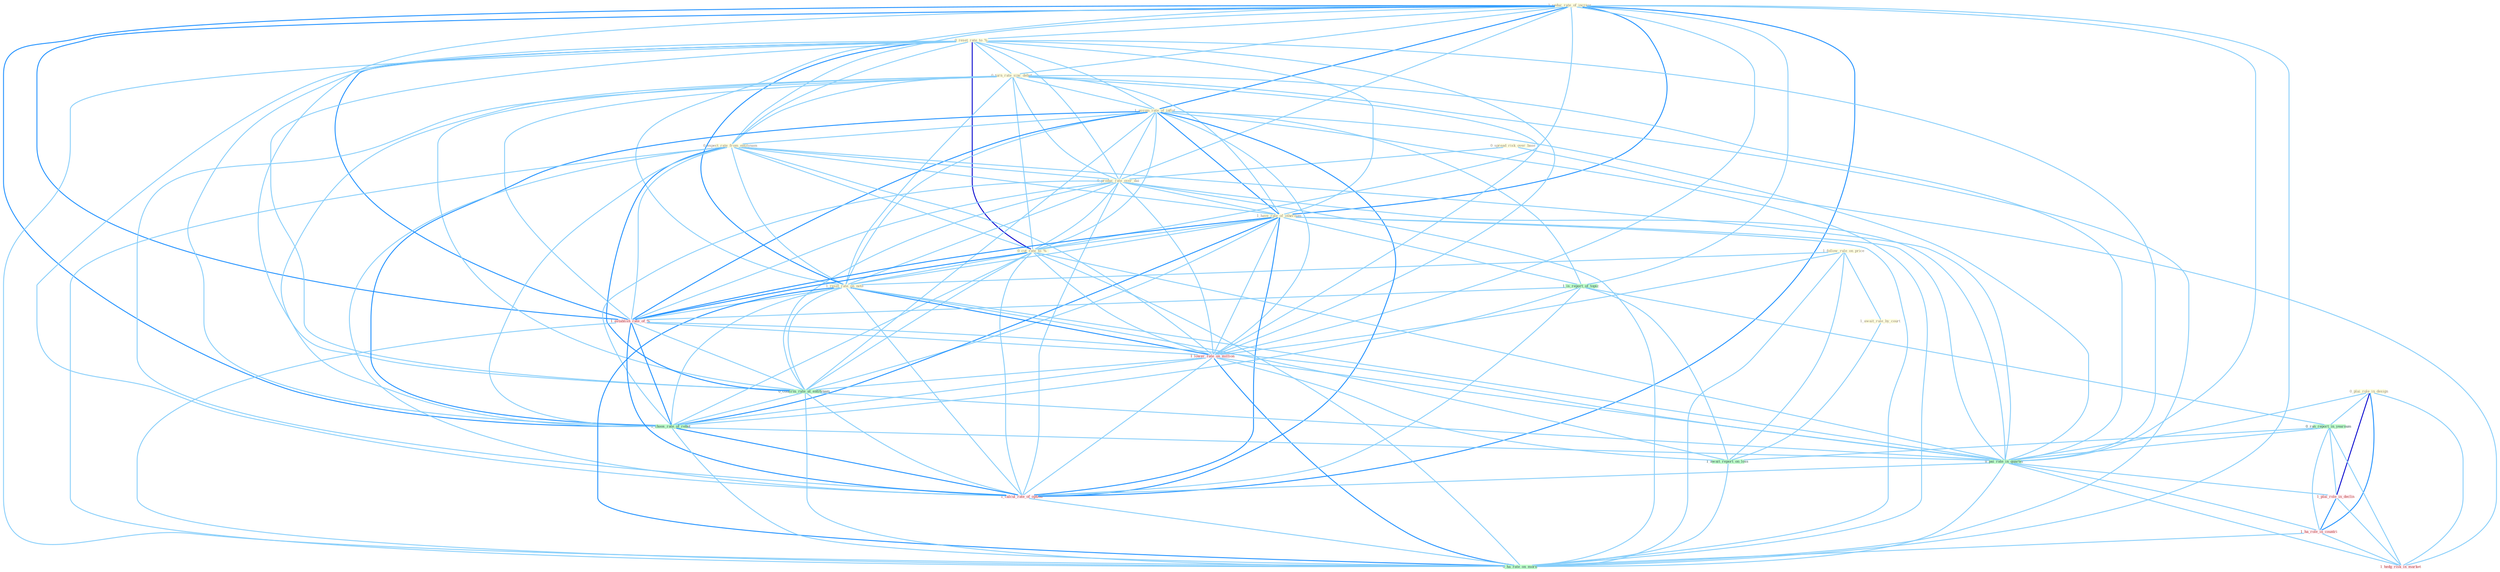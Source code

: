 Graph G{ 
    node
    [shape=polygon,style=filled,width=.5,height=.06,color="#BDFCC9",fixedsize=true,fontsize=4,
    fontcolor="#2f4f4f"];
    {node
    [color="#ffffe0", fontcolor="#8b7d6b"] "1_reduc_rate_of_increas " "0_reset_rate_to_% " "0_spread_risk_over_base " "1_follow_rule_on_price " "0_plai_role_in_design " "0_turn_rate_sinc_debut " "1_assum_rate_of_inflat " "0_expect_rate_from_entitynam " "1_await_rule_by_court " "0_produc_rate_over_dai " "1_have_rate_of_othernum " "0_cut_rate_to_% " "1_reset_rate_on_note "}
{node [color="#fff0f5", fontcolor="#b22222"] "1_establish_rate_of_% " "1_lower_rate_on_million " "1_calcul_rate_of_option " "1_plai_role_in_declin " "1_ha_role_in_countri " "1_hedg_risk_in_market "}
edge [color="#B0E2FF"];

	"1_reduc_rate_of_increas " -- "0_reset_rate_to_% " [w="1", color="#87cefa" ];
	"1_reduc_rate_of_increas " -- "0_turn_rate_sinc_debut " [w="1", color="#87cefa" ];
	"1_reduc_rate_of_increas " -- "1_assum_rate_of_inflat " [w="2", color="#1e90ff" , len=0.8];
	"1_reduc_rate_of_increas " -- "0_expect_rate_from_entitynam " [w="1", color="#87cefa" ];
	"1_reduc_rate_of_increas " -- "0_produc_rate_over_dai " [w="1", color="#87cefa" ];
	"1_reduc_rate_of_increas " -- "1_have_rate_of_othernum " [w="2", color="#1e90ff" , len=0.8];
	"1_reduc_rate_of_increas " -- "0_cut_rate_to_% " [w="1", color="#87cefa" ];
	"1_reduc_rate_of_increas " -- "1_reset_rate_on_note " [w="1", color="#87cefa" ];
	"1_reduc_rate_of_increas " -- "1_is_report_of_topic " [w="1", color="#87cefa" ];
	"1_reduc_rate_of_increas " -- "1_establish_rate_of_% " [w="2", color="#1e90ff" , len=0.8];
	"1_reduc_rate_of_increas " -- "1_lower_rate_on_million " [w="1", color="#87cefa" ];
	"1_reduc_rate_of_increas " -- "0_confirm_rate_at_entitynam " [w="1", color="#87cefa" ];
	"1_reduc_rate_of_increas " -- "0_choos_rate_of_rebat " [w="2", color="#1e90ff" , len=0.8];
	"1_reduc_rate_of_increas " -- "0_pai_rate_in_quarter " [w="1", color="#87cefa" ];
	"1_reduc_rate_of_increas " -- "1_calcul_rate_of_option " [w="2", color="#1e90ff" , len=0.8];
	"1_reduc_rate_of_increas " -- "0_ha_rate_on_morn " [w="1", color="#87cefa" ];
	"0_reset_rate_to_% " -- "0_turn_rate_sinc_debut " [w="1", color="#87cefa" ];
	"0_reset_rate_to_% " -- "1_assum_rate_of_inflat " [w="1", color="#87cefa" ];
	"0_reset_rate_to_% " -- "0_expect_rate_from_entitynam " [w="1", color="#87cefa" ];
	"0_reset_rate_to_% " -- "0_produc_rate_over_dai " [w="1", color="#87cefa" ];
	"0_reset_rate_to_% " -- "1_have_rate_of_othernum " [w="1", color="#87cefa" ];
	"0_reset_rate_to_% " -- "0_cut_rate_to_% " [w="3", color="#0000cd" , len=0.6];
	"0_reset_rate_to_% " -- "1_reset_rate_on_note " [w="2", color="#1e90ff" , len=0.8];
	"0_reset_rate_to_% " -- "1_establish_rate_of_% " [w="2", color="#1e90ff" , len=0.8];
	"0_reset_rate_to_% " -- "1_lower_rate_on_million " [w="1", color="#87cefa" ];
	"0_reset_rate_to_% " -- "0_confirm_rate_at_entitynam " [w="1", color="#87cefa" ];
	"0_reset_rate_to_% " -- "0_choos_rate_of_rebat " [w="1", color="#87cefa" ];
	"0_reset_rate_to_% " -- "0_pai_rate_in_quarter " [w="1", color="#87cefa" ];
	"0_reset_rate_to_% " -- "1_calcul_rate_of_option " [w="1", color="#87cefa" ];
	"0_reset_rate_to_% " -- "0_ha_rate_on_morn " [w="1", color="#87cefa" ];
	"0_spread_risk_over_base " -- "0_produc_rate_over_dai " [w="1", color="#87cefa" ];
	"0_spread_risk_over_base " -- "1_hedg_risk_in_market " [w="1", color="#87cefa" ];
	"1_follow_rule_on_price " -- "1_await_rule_by_court " [w="1", color="#87cefa" ];
	"1_follow_rule_on_price " -- "1_reset_rate_on_note " [w="1", color="#87cefa" ];
	"1_follow_rule_on_price " -- "1_lower_rate_on_million " [w="1", color="#87cefa" ];
	"1_follow_rule_on_price " -- "1_await_report_on_loss " [w="1", color="#87cefa" ];
	"1_follow_rule_on_price " -- "0_ha_rate_on_morn " [w="1", color="#87cefa" ];
	"0_plai_role_in_design " -- "0_ran_report_in_yearnum " [w="1", color="#87cefa" ];
	"0_plai_role_in_design " -- "0_pai_rate_in_quarter " [w="1", color="#87cefa" ];
	"0_plai_role_in_design " -- "1_plai_role_in_declin " [w="3", color="#0000cd" , len=0.6];
	"0_plai_role_in_design " -- "1_ha_role_in_countri " [w="2", color="#1e90ff" , len=0.8];
	"0_plai_role_in_design " -- "1_hedg_risk_in_market " [w="1", color="#87cefa" ];
	"0_turn_rate_sinc_debut " -- "1_assum_rate_of_inflat " [w="1", color="#87cefa" ];
	"0_turn_rate_sinc_debut " -- "0_expect_rate_from_entitynam " [w="1", color="#87cefa" ];
	"0_turn_rate_sinc_debut " -- "0_produc_rate_over_dai " [w="1", color="#87cefa" ];
	"0_turn_rate_sinc_debut " -- "1_have_rate_of_othernum " [w="1", color="#87cefa" ];
	"0_turn_rate_sinc_debut " -- "0_cut_rate_to_% " [w="1", color="#87cefa" ];
	"0_turn_rate_sinc_debut " -- "1_reset_rate_on_note " [w="1", color="#87cefa" ];
	"0_turn_rate_sinc_debut " -- "1_establish_rate_of_% " [w="1", color="#87cefa" ];
	"0_turn_rate_sinc_debut " -- "1_lower_rate_on_million " [w="1", color="#87cefa" ];
	"0_turn_rate_sinc_debut " -- "0_confirm_rate_at_entitynam " [w="1", color="#87cefa" ];
	"0_turn_rate_sinc_debut " -- "0_choos_rate_of_rebat " [w="1", color="#87cefa" ];
	"0_turn_rate_sinc_debut " -- "0_pai_rate_in_quarter " [w="1", color="#87cefa" ];
	"0_turn_rate_sinc_debut " -- "1_calcul_rate_of_option " [w="1", color="#87cefa" ];
	"0_turn_rate_sinc_debut " -- "0_ha_rate_on_morn " [w="1", color="#87cefa" ];
	"1_assum_rate_of_inflat " -- "0_expect_rate_from_entitynam " [w="1", color="#87cefa" ];
	"1_assum_rate_of_inflat " -- "0_produc_rate_over_dai " [w="1", color="#87cefa" ];
	"1_assum_rate_of_inflat " -- "1_have_rate_of_othernum " [w="2", color="#1e90ff" , len=0.8];
	"1_assum_rate_of_inflat " -- "0_cut_rate_to_% " [w="1", color="#87cefa" ];
	"1_assum_rate_of_inflat " -- "1_reset_rate_on_note " [w="1", color="#87cefa" ];
	"1_assum_rate_of_inflat " -- "1_is_report_of_topic " [w="1", color="#87cefa" ];
	"1_assum_rate_of_inflat " -- "1_establish_rate_of_% " [w="2", color="#1e90ff" , len=0.8];
	"1_assum_rate_of_inflat " -- "1_lower_rate_on_million " [w="1", color="#87cefa" ];
	"1_assum_rate_of_inflat " -- "0_confirm_rate_at_entitynam " [w="1", color="#87cefa" ];
	"1_assum_rate_of_inflat " -- "0_choos_rate_of_rebat " [w="2", color="#1e90ff" , len=0.8];
	"1_assum_rate_of_inflat " -- "0_pai_rate_in_quarter " [w="1", color="#87cefa" ];
	"1_assum_rate_of_inflat " -- "1_calcul_rate_of_option " [w="2", color="#1e90ff" , len=0.8];
	"1_assum_rate_of_inflat " -- "0_ha_rate_on_morn " [w="1", color="#87cefa" ];
	"0_expect_rate_from_entitynam " -- "0_produc_rate_over_dai " [w="1", color="#87cefa" ];
	"0_expect_rate_from_entitynam " -- "1_have_rate_of_othernum " [w="1", color="#87cefa" ];
	"0_expect_rate_from_entitynam " -- "0_cut_rate_to_% " [w="1", color="#87cefa" ];
	"0_expect_rate_from_entitynam " -- "1_reset_rate_on_note " [w="1", color="#87cefa" ];
	"0_expect_rate_from_entitynam " -- "1_establish_rate_of_% " [w="1", color="#87cefa" ];
	"0_expect_rate_from_entitynam " -- "1_lower_rate_on_million " [w="1", color="#87cefa" ];
	"0_expect_rate_from_entitynam " -- "0_confirm_rate_at_entitynam " [w="2", color="#1e90ff" , len=0.8];
	"0_expect_rate_from_entitynam " -- "0_choos_rate_of_rebat " [w="1", color="#87cefa" ];
	"0_expect_rate_from_entitynam " -- "0_pai_rate_in_quarter " [w="1", color="#87cefa" ];
	"0_expect_rate_from_entitynam " -- "1_calcul_rate_of_option " [w="1", color="#87cefa" ];
	"0_expect_rate_from_entitynam " -- "0_ha_rate_on_morn " [w="1", color="#87cefa" ];
	"1_await_rule_by_court " -- "1_await_report_on_loss " [w="1", color="#87cefa" ];
	"0_produc_rate_over_dai " -- "1_have_rate_of_othernum " [w="1", color="#87cefa" ];
	"0_produc_rate_over_dai " -- "0_cut_rate_to_% " [w="1", color="#87cefa" ];
	"0_produc_rate_over_dai " -- "1_reset_rate_on_note " [w="1", color="#87cefa" ];
	"0_produc_rate_over_dai " -- "1_establish_rate_of_% " [w="1", color="#87cefa" ];
	"0_produc_rate_over_dai " -- "1_lower_rate_on_million " [w="1", color="#87cefa" ];
	"0_produc_rate_over_dai " -- "0_confirm_rate_at_entitynam " [w="1", color="#87cefa" ];
	"0_produc_rate_over_dai " -- "0_choos_rate_of_rebat " [w="1", color="#87cefa" ];
	"0_produc_rate_over_dai " -- "0_pai_rate_in_quarter " [w="1", color="#87cefa" ];
	"0_produc_rate_over_dai " -- "1_calcul_rate_of_option " [w="1", color="#87cefa" ];
	"0_produc_rate_over_dai " -- "0_ha_rate_on_morn " [w="1", color="#87cefa" ];
	"1_have_rate_of_othernum " -- "0_cut_rate_to_% " [w="1", color="#87cefa" ];
	"1_have_rate_of_othernum " -- "1_reset_rate_on_note " [w="1", color="#87cefa" ];
	"1_have_rate_of_othernum " -- "1_is_report_of_topic " [w="1", color="#87cefa" ];
	"1_have_rate_of_othernum " -- "1_establish_rate_of_% " [w="2", color="#1e90ff" , len=0.8];
	"1_have_rate_of_othernum " -- "1_lower_rate_on_million " [w="1", color="#87cefa" ];
	"1_have_rate_of_othernum " -- "0_confirm_rate_at_entitynam " [w="1", color="#87cefa" ];
	"1_have_rate_of_othernum " -- "0_choos_rate_of_rebat " [w="2", color="#1e90ff" , len=0.8];
	"1_have_rate_of_othernum " -- "0_pai_rate_in_quarter " [w="1", color="#87cefa" ];
	"1_have_rate_of_othernum " -- "1_calcul_rate_of_option " [w="2", color="#1e90ff" , len=0.8];
	"1_have_rate_of_othernum " -- "0_ha_rate_on_morn " [w="1", color="#87cefa" ];
	"0_cut_rate_to_% " -- "1_reset_rate_on_note " [w="1", color="#87cefa" ];
	"0_cut_rate_to_% " -- "1_establish_rate_of_% " [w="2", color="#1e90ff" , len=0.8];
	"0_cut_rate_to_% " -- "1_lower_rate_on_million " [w="1", color="#87cefa" ];
	"0_cut_rate_to_% " -- "0_confirm_rate_at_entitynam " [w="1", color="#87cefa" ];
	"0_cut_rate_to_% " -- "0_choos_rate_of_rebat " [w="1", color="#87cefa" ];
	"0_cut_rate_to_% " -- "0_pai_rate_in_quarter " [w="1", color="#87cefa" ];
	"0_cut_rate_to_% " -- "1_calcul_rate_of_option " [w="1", color="#87cefa" ];
	"0_cut_rate_to_% " -- "0_ha_rate_on_morn " [w="1", color="#87cefa" ];
	"1_reset_rate_on_note " -- "1_establish_rate_of_% " [w="1", color="#87cefa" ];
	"1_reset_rate_on_note " -- "1_lower_rate_on_million " [w="2", color="#1e90ff" , len=0.8];
	"1_reset_rate_on_note " -- "1_await_report_on_loss " [w="1", color="#87cefa" ];
	"1_reset_rate_on_note " -- "0_confirm_rate_at_entitynam " [w="1", color="#87cefa" ];
	"1_reset_rate_on_note " -- "0_choos_rate_of_rebat " [w="1", color="#87cefa" ];
	"1_reset_rate_on_note " -- "0_pai_rate_in_quarter " [w="1", color="#87cefa" ];
	"1_reset_rate_on_note " -- "1_calcul_rate_of_option " [w="1", color="#87cefa" ];
	"1_reset_rate_on_note " -- "0_ha_rate_on_morn " [w="2", color="#1e90ff" , len=0.8];
	"1_is_report_of_topic " -- "0_ran_report_in_yearnum " [w="1", color="#87cefa" ];
	"1_is_report_of_topic " -- "1_establish_rate_of_% " [w="1", color="#87cefa" ];
	"1_is_report_of_topic " -- "1_await_report_on_loss " [w="1", color="#87cefa" ];
	"1_is_report_of_topic " -- "0_choos_rate_of_rebat " [w="1", color="#87cefa" ];
	"1_is_report_of_topic " -- "1_calcul_rate_of_option " [w="1", color="#87cefa" ];
	"0_ran_report_in_yearnum " -- "1_await_report_on_loss " [w="1", color="#87cefa" ];
	"0_ran_report_in_yearnum " -- "0_pai_rate_in_quarter " [w="1", color="#87cefa" ];
	"0_ran_report_in_yearnum " -- "1_plai_role_in_declin " [w="1", color="#87cefa" ];
	"0_ran_report_in_yearnum " -- "1_ha_role_in_countri " [w="1", color="#87cefa" ];
	"0_ran_report_in_yearnum " -- "1_hedg_risk_in_market " [w="1", color="#87cefa" ];
	"1_establish_rate_of_% " -- "1_lower_rate_on_million " [w="1", color="#87cefa" ];
	"1_establish_rate_of_% " -- "0_confirm_rate_at_entitynam " [w="1", color="#87cefa" ];
	"1_establish_rate_of_% " -- "0_choos_rate_of_rebat " [w="2", color="#1e90ff" , len=0.8];
	"1_establish_rate_of_% " -- "0_pai_rate_in_quarter " [w="1", color="#87cefa" ];
	"1_establish_rate_of_% " -- "1_calcul_rate_of_option " [w="2", color="#1e90ff" , len=0.8];
	"1_establish_rate_of_% " -- "0_ha_rate_on_morn " [w="1", color="#87cefa" ];
	"1_lower_rate_on_million " -- "1_await_report_on_loss " [w="1", color="#87cefa" ];
	"1_lower_rate_on_million " -- "0_confirm_rate_at_entitynam " [w="1", color="#87cefa" ];
	"1_lower_rate_on_million " -- "0_choos_rate_of_rebat " [w="1", color="#87cefa" ];
	"1_lower_rate_on_million " -- "0_pai_rate_in_quarter " [w="1", color="#87cefa" ];
	"1_lower_rate_on_million " -- "1_calcul_rate_of_option " [w="1", color="#87cefa" ];
	"1_lower_rate_on_million " -- "0_ha_rate_on_morn " [w="2", color="#1e90ff" , len=0.8];
	"1_await_report_on_loss " -- "0_ha_rate_on_morn " [w="1", color="#87cefa" ];
	"0_confirm_rate_at_entitynam " -- "0_choos_rate_of_rebat " [w="1", color="#87cefa" ];
	"0_confirm_rate_at_entitynam " -- "0_pai_rate_in_quarter " [w="1", color="#87cefa" ];
	"0_confirm_rate_at_entitynam " -- "1_calcul_rate_of_option " [w="1", color="#87cefa" ];
	"0_confirm_rate_at_entitynam " -- "0_ha_rate_on_morn " [w="1", color="#87cefa" ];
	"0_choos_rate_of_rebat " -- "0_pai_rate_in_quarter " [w="1", color="#87cefa" ];
	"0_choos_rate_of_rebat " -- "1_calcul_rate_of_option " [w="2", color="#1e90ff" , len=0.8];
	"0_choos_rate_of_rebat " -- "0_ha_rate_on_morn " [w="1", color="#87cefa" ];
	"0_pai_rate_in_quarter " -- "1_calcul_rate_of_option " [w="1", color="#87cefa" ];
	"0_pai_rate_in_quarter " -- "1_plai_role_in_declin " [w="1", color="#87cefa" ];
	"0_pai_rate_in_quarter " -- "1_ha_role_in_countri " [w="1", color="#87cefa" ];
	"0_pai_rate_in_quarter " -- "1_hedg_risk_in_market " [w="1", color="#87cefa" ];
	"0_pai_rate_in_quarter " -- "0_ha_rate_on_morn " [w="1", color="#87cefa" ];
	"1_calcul_rate_of_option " -- "0_ha_rate_on_morn " [w="1", color="#87cefa" ];
	"1_plai_role_in_declin " -- "1_ha_role_in_countri " [w="2", color="#1e90ff" , len=0.8];
	"1_plai_role_in_declin " -- "1_hedg_risk_in_market " [w="1", color="#87cefa" ];
	"1_ha_role_in_countri " -- "1_hedg_risk_in_market " [w="1", color="#87cefa" ];
	"1_ha_role_in_countri " -- "0_ha_rate_on_morn " [w="1", color="#87cefa" ];
}